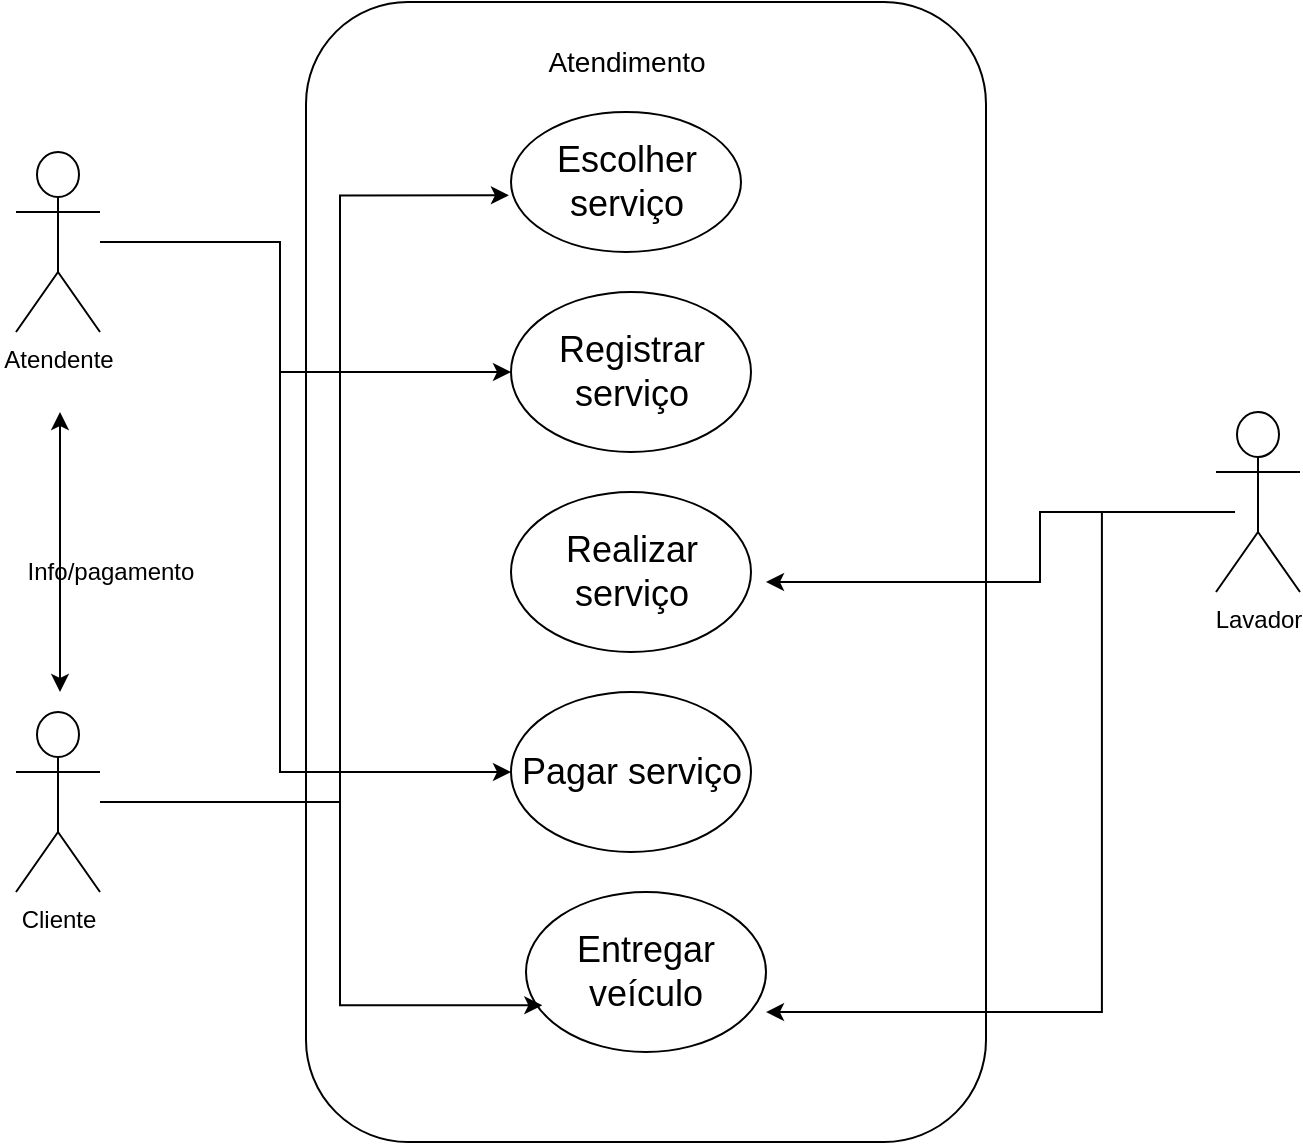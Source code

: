 <mxfile version="26.1.1">
  <diagram name="Página-1" id="qnGuNXB1Vg3iQ-KlB-pj">
    <mxGraphModel dx="1035" dy="522" grid="1" gridSize="10" guides="1" tooltips="1" connect="1" arrows="1" fold="1" page="1" pageScale="1" pageWidth="827" pageHeight="1169" math="0" shadow="0">
      <root>
        <mxCell id="0" />
        <mxCell id="1" parent="0" />
        <mxCell id="SpX4YPqY_ZgIRlxJbrZR-1" value="" style="rounded=1;whiteSpace=wrap;html=1;rotation=90;" vertex="1" parent="1">
          <mxGeometry x="128" y="140" width="570" height="340" as="geometry" />
        </mxCell>
        <mxCell id="SpX4YPqY_ZgIRlxJbrZR-3" value="&lt;font style=&quot;font-size: 18px;&quot;&gt;Escolher serviço&lt;/font&gt;" style="ellipse;whiteSpace=wrap;html=1;" vertex="1" parent="1">
          <mxGeometry x="345.5" y="80" width="115" height="70" as="geometry" />
        </mxCell>
        <mxCell id="SpX4YPqY_ZgIRlxJbrZR-4" value="&lt;font style=&quot;font-size: 14px;&quot;&gt;Atendimento&lt;/font&gt;" style="text;html=1;align=center;verticalAlign=middle;resizable=0;points=[];autosize=1;strokeColor=none;fillColor=none;" vertex="1" parent="1">
          <mxGeometry x="353" y="40" width="100" height="30" as="geometry" />
        </mxCell>
        <mxCell id="SpX4YPqY_ZgIRlxJbrZR-5" value="&lt;font style=&quot;font-size: 18px;&quot;&gt;Registrar serviço&lt;/font&gt;" style="ellipse;whiteSpace=wrap;html=1;" vertex="1" parent="1">
          <mxGeometry x="345.5" y="170" width="120" height="80" as="geometry" />
        </mxCell>
        <mxCell id="SpX4YPqY_ZgIRlxJbrZR-7" value="&lt;span style=&quot;font-size: 18px;&quot;&gt;Realizar serviço&lt;/span&gt;" style="ellipse;whiteSpace=wrap;html=1;" vertex="1" parent="1">
          <mxGeometry x="345.5" y="270" width="120" height="80" as="geometry" />
        </mxCell>
        <mxCell id="SpX4YPqY_ZgIRlxJbrZR-8" value="&lt;span style=&quot;font-size: 18px;&quot;&gt;Pagar serviço&lt;/span&gt;" style="ellipse;whiteSpace=wrap;html=1;" vertex="1" parent="1">
          <mxGeometry x="345.5" y="370" width="120" height="80" as="geometry" />
        </mxCell>
        <mxCell id="SpX4YPqY_ZgIRlxJbrZR-27" value="&lt;span style=&quot;font-size: 18px;&quot;&gt;Entregar veículo&lt;/span&gt;" style="ellipse;whiteSpace=wrap;html=1;" vertex="1" parent="1">
          <mxGeometry x="353" y="470" width="120" height="80" as="geometry" />
        </mxCell>
        <mxCell id="SpX4YPqY_ZgIRlxJbrZR-43" style="edgeStyle=orthogonalEdgeStyle;rounded=0;orthogonalLoop=1;jettySize=auto;html=1;" edge="1" parent="1" source="SpX4YPqY_ZgIRlxJbrZR-29" target="SpX4YPqY_ZgIRlxJbrZR-5">
          <mxGeometry relative="1" as="geometry">
            <Array as="points">
              <mxPoint x="230" y="145" />
              <mxPoint x="230" y="210" />
            </Array>
          </mxGeometry>
        </mxCell>
        <mxCell id="SpX4YPqY_ZgIRlxJbrZR-44" style="edgeStyle=orthogonalEdgeStyle;rounded=0;orthogonalLoop=1;jettySize=auto;html=1;entryX=0;entryY=0.5;entryDx=0;entryDy=0;" edge="1" parent="1" source="SpX4YPqY_ZgIRlxJbrZR-29" target="SpX4YPqY_ZgIRlxJbrZR-8">
          <mxGeometry relative="1" as="geometry">
            <Array as="points">
              <mxPoint x="230" y="145" />
              <mxPoint x="230" y="410" />
            </Array>
          </mxGeometry>
        </mxCell>
        <mxCell id="SpX4YPqY_ZgIRlxJbrZR-29" value="Atendente" style="shape=umlActor;verticalLabelPosition=bottom;verticalAlign=top;html=1;outlineConnect=0;" vertex="1" parent="1">
          <mxGeometry x="98" y="100" width="42" height="90" as="geometry" />
        </mxCell>
        <mxCell id="SpX4YPqY_ZgIRlxJbrZR-32" value="Cliente" style="shape=umlActor;verticalLabelPosition=bottom;verticalAlign=top;html=1;outlineConnect=0;" vertex="1" parent="1">
          <mxGeometry x="98" y="380" width="42" height="90" as="geometry" />
        </mxCell>
        <mxCell id="SpX4YPqY_ZgIRlxJbrZR-39" style="edgeStyle=orthogonalEdgeStyle;rounded=0;orthogonalLoop=1;jettySize=auto;html=1;" edge="1" parent="1">
          <mxGeometry relative="1" as="geometry">
            <mxPoint x="707.5" y="280" as="sourcePoint" />
            <mxPoint x="473" y="315.0" as="targetPoint" />
            <Array as="points">
              <mxPoint x="610" y="280" />
              <mxPoint x="610" y="315" />
            </Array>
          </mxGeometry>
        </mxCell>
        <mxCell id="SpX4YPqY_ZgIRlxJbrZR-33" value="Lavador" style="shape=umlActor;verticalLabelPosition=bottom;verticalAlign=top;html=1;outlineConnect=0;" vertex="1" parent="1">
          <mxGeometry x="698" y="230" width="42" height="90" as="geometry" />
        </mxCell>
        <mxCell id="SpX4YPqY_ZgIRlxJbrZR-40" style="edgeStyle=orthogonalEdgeStyle;rounded=0;orthogonalLoop=1;jettySize=auto;html=1;entryX=0.992;entryY=0.688;entryDx=0;entryDy=0;entryPerimeter=0;" edge="1" parent="1">
          <mxGeometry relative="1" as="geometry">
            <mxPoint x="698.96" y="280" as="sourcePoint" />
            <mxPoint x="473.0" y="530.04" as="targetPoint" />
            <Array as="points">
              <mxPoint x="640.96" y="280" />
              <mxPoint x="640.96" y="530" />
            </Array>
          </mxGeometry>
        </mxCell>
        <mxCell id="SpX4YPqY_ZgIRlxJbrZR-41" style="edgeStyle=orthogonalEdgeStyle;rounded=0;orthogonalLoop=1;jettySize=auto;html=1;entryX=0.068;entryY=0.708;entryDx=0;entryDy=0;entryPerimeter=0;" edge="1" parent="1" source="SpX4YPqY_ZgIRlxJbrZR-32" target="SpX4YPqY_ZgIRlxJbrZR-27">
          <mxGeometry relative="1" as="geometry">
            <Array as="points">
              <mxPoint x="260" y="425" />
              <mxPoint x="260" y="527" />
            </Array>
          </mxGeometry>
        </mxCell>
        <mxCell id="SpX4YPqY_ZgIRlxJbrZR-42" style="edgeStyle=orthogonalEdgeStyle;rounded=0;orthogonalLoop=1;jettySize=auto;html=1;entryX=-0.009;entryY=0.595;entryDx=0;entryDy=0;entryPerimeter=0;" edge="1" parent="1" source="SpX4YPqY_ZgIRlxJbrZR-32" target="SpX4YPqY_ZgIRlxJbrZR-3">
          <mxGeometry relative="1" as="geometry">
            <Array as="points">
              <mxPoint x="260" y="425" />
              <mxPoint x="260" y="122" />
            </Array>
          </mxGeometry>
        </mxCell>
        <mxCell id="SpX4YPqY_ZgIRlxJbrZR-46" value="" style="endArrow=classic;startArrow=classic;html=1;rounded=0;" edge="1" parent="1">
          <mxGeometry width="50" height="50" relative="1" as="geometry">
            <mxPoint x="120" y="370" as="sourcePoint" />
            <mxPoint x="120" y="230" as="targetPoint" />
          </mxGeometry>
        </mxCell>
        <mxCell id="SpX4YPqY_ZgIRlxJbrZR-47" value="Info/pagamento" style="text;html=1;align=center;verticalAlign=middle;resizable=0;points=[];autosize=1;strokeColor=none;fillColor=none;" vertex="1" parent="1">
          <mxGeometry x="90" y="295" width="110" height="30" as="geometry" />
        </mxCell>
      </root>
    </mxGraphModel>
  </diagram>
</mxfile>
